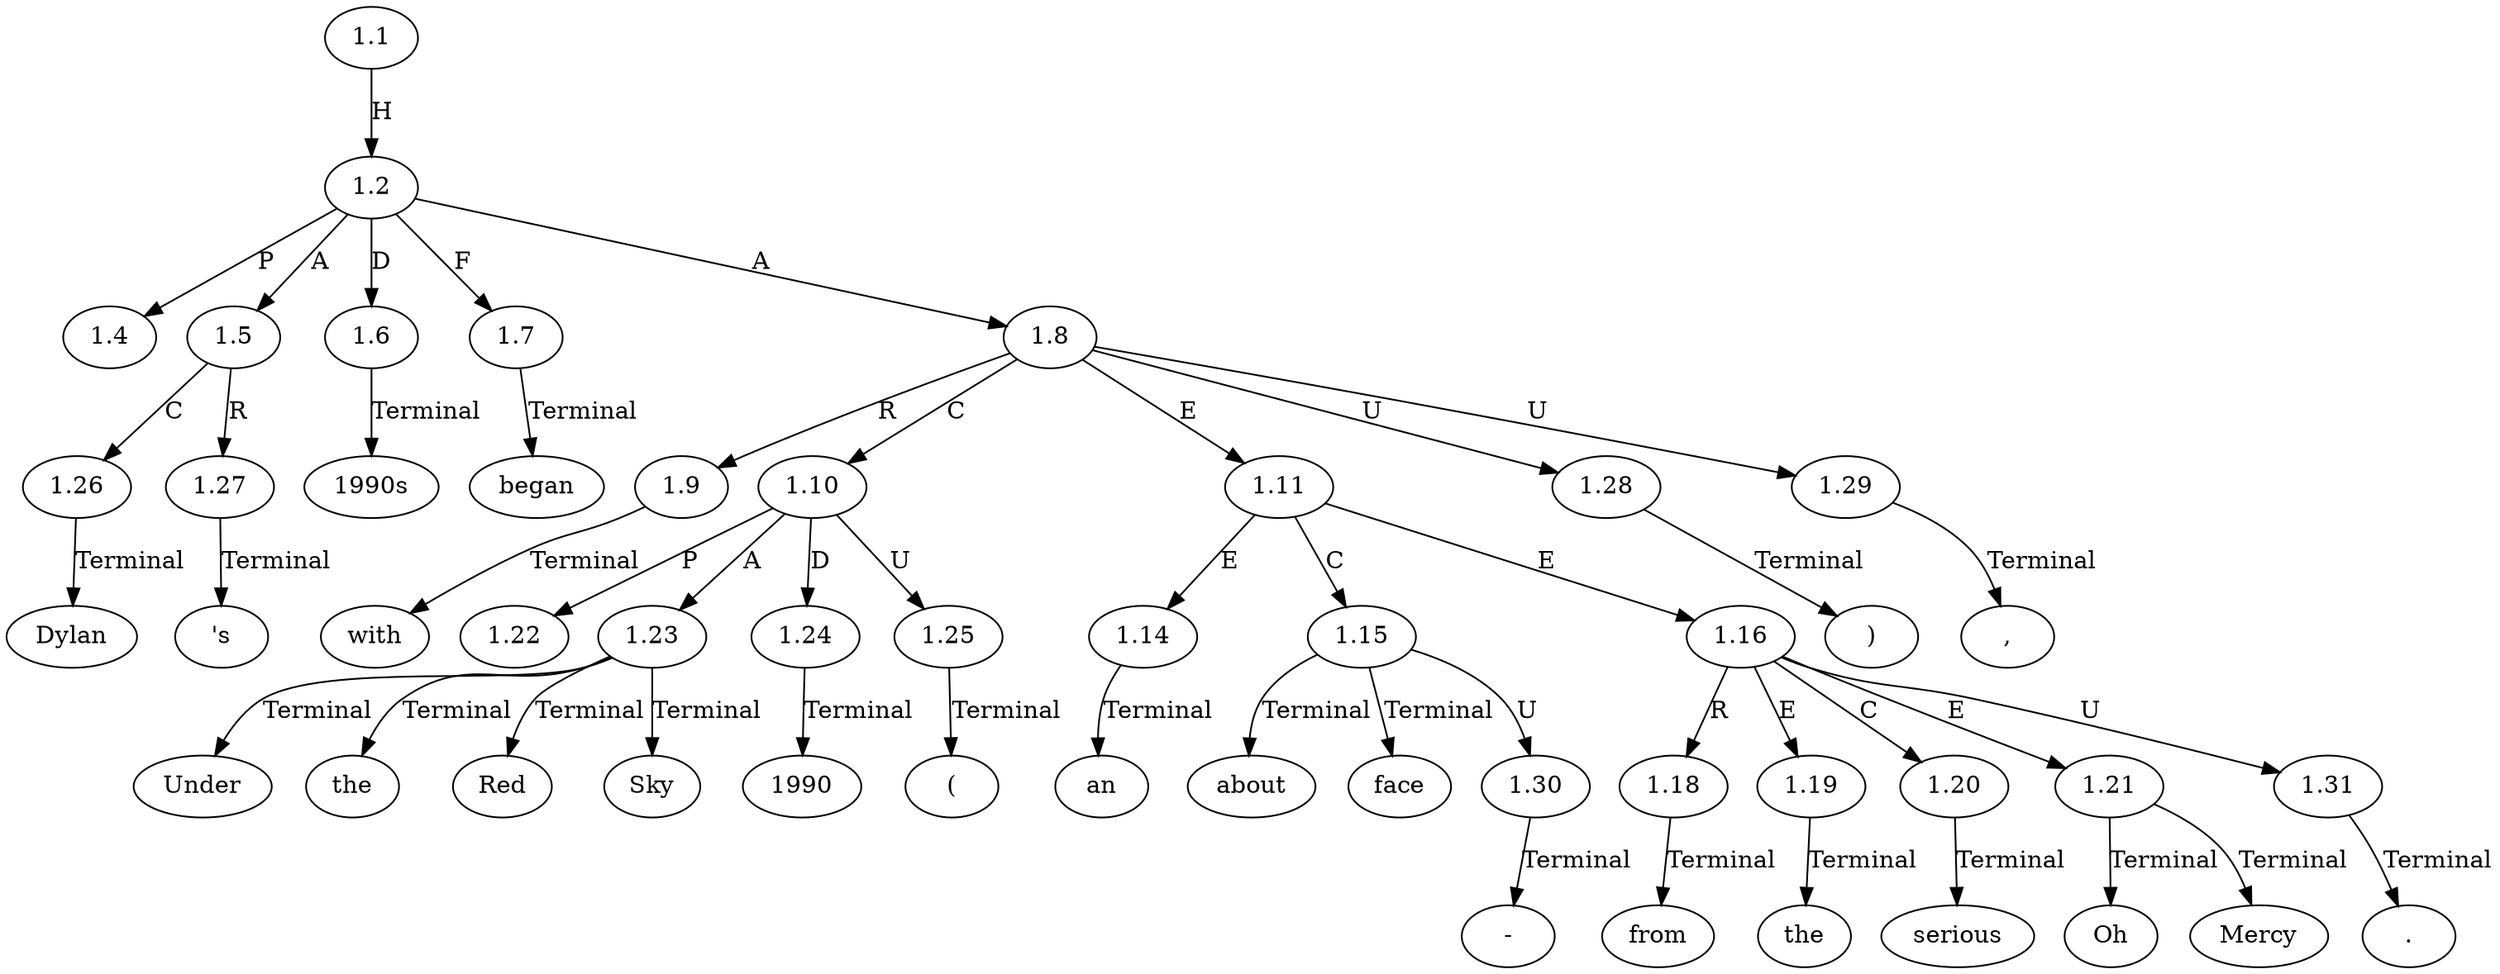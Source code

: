 // Graph
digraph {
	0.1 [label=Dylan ordering=out]
	0.10 [label="(" ordering=out]
	0.11 [label=1990 ordering=out]
	0.12 [label=")" ordering=out]
	0.13 [label="," ordering=out]
	0.14 [label=an ordering=out]
	0.15 [label=about ordering=out]
	0.16 [label="-" ordering=out]
	0.17 [label=face ordering=out]
	0.18 [label=from ordering=out]
	0.19 [label=the ordering=out]
	0.2 [label="'s" ordering=out]
	0.20 [label=serious ordering=out]
	0.21 [label=Oh ordering=out]
	0.22 [label=Mercy ordering=out]
	0.23 [label="." ordering=out]
	0.3 [label="1990s" ordering=out]
	0.4 [label=began ordering=out]
	0.5 [label=with ordering=out]
	0.6 [label=Under ordering=out]
	0.7 [label=the ordering=out]
	0.8 [label=Red ordering=out]
	0.9 [label=Sky ordering=out]
	1.1 [label=1.1 ordering=out]
	1.2 [label=1.2 ordering=out]
	1.4 [label=1.4 ordering=out]
	1.5 [label=1.5 ordering=out]
	1.6 [label=1.6 ordering=out]
	1.7 [label=1.7 ordering=out]
	1.8 [label=1.8 ordering=out]
	1.9 [label=1.9 ordering=out]
	1.10 [label=1.10 ordering=out]
	1.11 [label=1.11 ordering=out]
	1.14 [label=1.14 ordering=out]
	1.15 [label=1.15 ordering=out]
	1.16 [label=1.16 ordering=out]
	1.18 [label=1.18 ordering=out]
	1.19 [label=1.19 ordering=out]
	1.20 [label=1.20 ordering=out]
	1.21 [label=1.21 ordering=out]
	1.22 [label=1.22 ordering=out]
	1.23 [label=1.23 ordering=out]
	1.24 [label=1.24 ordering=out]
	1.25 [label=1.25 ordering=out]
	1.26 [label=1.26 ordering=out]
	1.27 [label=1.27 ordering=out]
	1.28 [label=1.28 ordering=out]
	1.29 [label=1.29 ordering=out]
	1.30 [label=1.30 ordering=out]
	1.31 [label=1.31 ordering=out]
	1.1 -> 1.2 [label=H ordering=out]
	1.2 -> 1.4 [label=P ordering=out]
	1.2 -> 1.5 [label=A ordering=out]
	1.2 -> 1.6 [label=D ordering=out]
	1.2 -> 1.7 [label=F ordering=out]
	1.2 -> 1.8 [label=A ordering=out]
	1.5 -> 1.26 [label=C ordering=out]
	1.5 -> 1.27 [label=R ordering=out]
	1.6 -> 0.3 [label=Terminal ordering=out]
	1.7 -> 0.4 [label=Terminal ordering=out]
	1.8 -> 1.9 [label=R ordering=out]
	1.8 -> 1.10 [label=C ordering=out]
	1.8 -> 1.11 [label=E ordering=out]
	1.8 -> 1.28 [label=U ordering=out]
	1.8 -> 1.29 [label=U ordering=out]
	1.9 -> 0.5 [label=Terminal ordering=out]
	1.10 -> 1.22 [label=P ordering=out]
	1.10 -> 1.23 [label=A ordering=out]
	1.10 -> 1.24 [label=D ordering=out]
	1.10 -> 1.25 [label=U ordering=out]
	1.11 -> 1.14 [label=E ordering=out]
	1.11 -> 1.15 [label=C ordering=out]
	1.11 -> 1.16 [label=E ordering=out]
	1.14 -> 0.14 [label=Terminal ordering=out]
	1.15 -> 0.15 [label=Terminal ordering=out]
	1.15 -> 0.17 [label=Terminal ordering=out]
	1.15 -> 1.30 [label=U ordering=out]
	1.16 -> 1.18 [label=R ordering=out]
	1.16 -> 1.19 [label=E ordering=out]
	1.16 -> 1.20 [label=C ordering=out]
	1.16 -> 1.21 [label=E ordering=out]
	1.16 -> 1.31 [label=U ordering=out]
	1.18 -> 0.18 [label=Terminal ordering=out]
	1.19 -> 0.19 [label=Terminal ordering=out]
	1.20 -> 0.20 [label=Terminal ordering=out]
	1.21 -> 0.21 [label=Terminal ordering=out]
	1.21 -> 0.22 [label=Terminal ordering=out]
	1.23 -> 0.6 [label=Terminal ordering=out]
	1.23 -> 0.7 [label=Terminal ordering=out]
	1.23 -> 0.8 [label=Terminal ordering=out]
	1.23 -> 0.9 [label=Terminal ordering=out]
	1.24 -> 0.11 [label=Terminal ordering=out]
	1.25 -> 0.10 [label=Terminal ordering=out]
	1.26 -> 0.1 [label=Terminal ordering=out]
	1.27 -> 0.2 [label=Terminal ordering=out]
	1.28 -> 0.12 [label=Terminal ordering=out]
	1.29 -> 0.13 [label=Terminal ordering=out]
	1.30 -> 0.16 [label=Terminal ordering=out]
	1.31 -> 0.23 [label=Terminal ordering=out]
}
